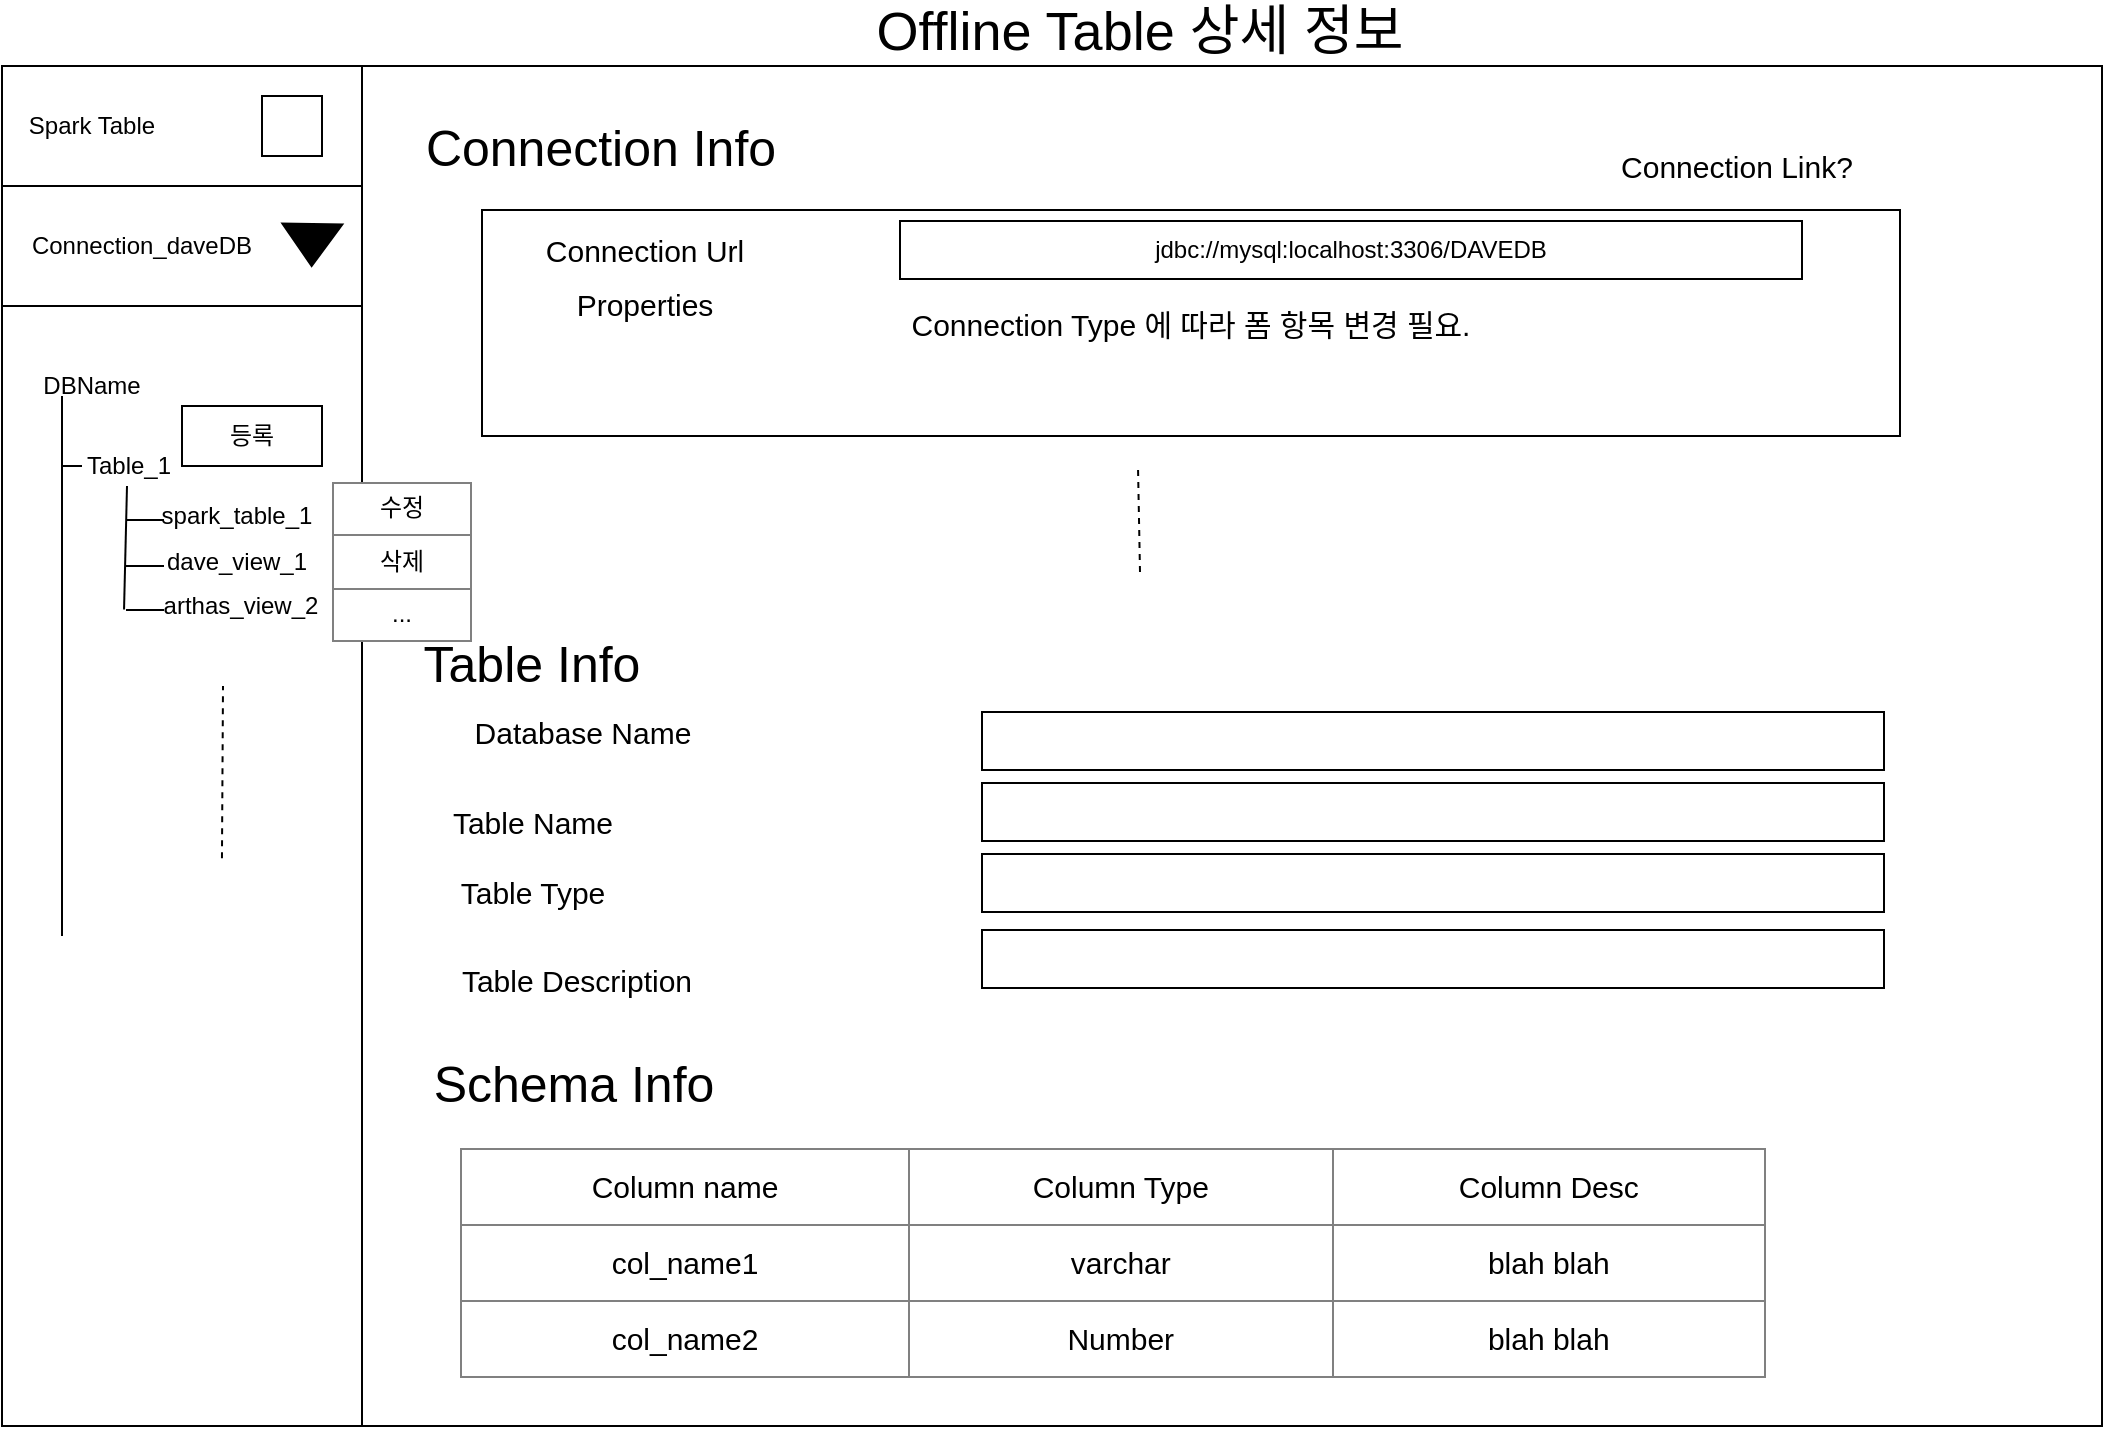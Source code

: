 <mxfile version="11.0.8" type="github"><diagram id="8DDDBTcL94-m3QVnN4Z4" name="페이지-1"><mxGraphModel dx="1422" dy="742" grid="1" gridSize="10" guides="1" tooltips="1" connect="1" arrows="1" fold="1" page="1" pageScale="1" pageWidth="1169" pageHeight="827" math="0" shadow="0"><root><mxCell id="0"/><mxCell id="1" parent="0"/><UserObject label="" link="https://drive.google.com/#folders/1lszEPkJlM2mrTCde3_p4sY2ve2mtJ71E" id="2NRtrsVxvBmNREOjDZMs-87"><mxCell style="group" parent="1" vertex="1" connectable="0"><mxGeometry x="61" y="30" width="1050" height="707" as="geometry"/></mxCell></UserObject><mxCell id="2NRtrsVxvBmNREOjDZMs-1" value="" style="rounded=0;whiteSpace=wrap;html=1;" parent="2NRtrsVxvBmNREOjDZMs-87" vertex="1"><mxGeometry y="147" width="180" height="560" as="geometry"/></mxCell><mxCell id="2NRtrsVxvBmNREOjDZMs-2" value="DBName" style="text;html=1;strokeColor=none;fillColor=none;align=center;verticalAlign=middle;whiteSpace=wrap;rounded=0;" parent="2NRtrsVxvBmNREOjDZMs-87" vertex="1"><mxGeometry x="10" y="177" width="70" height="20" as="geometry"/></mxCell><mxCell id="2NRtrsVxvBmNREOjDZMs-3" value="" style="rounded=0;whiteSpace=wrap;html=1;" parent="2NRtrsVxvBmNREOjDZMs-87" vertex="1"><mxGeometry y="87" width="180" height="60" as="geometry"/></mxCell><mxCell id="2NRtrsVxvBmNREOjDZMs-4" value="" style="verticalLabelPosition=bottom;verticalAlign=top;html=1;shape=mxgraph.basic.acute_triangle;dx=0.5;rotation=-179;fillColor=#000000;" parent="2NRtrsVxvBmNREOjDZMs-87" vertex="1"><mxGeometry x="140" y="106" width="30" height="21" as="geometry"/></mxCell><mxCell id="2NRtrsVxvBmNREOjDZMs-5" value="Connection_daveDB" style="text;html=1;strokeColor=none;fillColor=none;align=center;verticalAlign=middle;whiteSpace=wrap;rounded=0;" parent="2NRtrsVxvBmNREOjDZMs-87" vertex="1"><mxGeometry x="10" y="107" width="120" height="20" as="geometry"/></mxCell><mxCell id="2NRtrsVxvBmNREOjDZMs-9" value="" style="rounded=0;whiteSpace=wrap;html=1;" parent="2NRtrsVxvBmNREOjDZMs-87" vertex="1"><mxGeometry y="27" width="180" height="60" as="geometry"/></mxCell><mxCell id="2NRtrsVxvBmNREOjDZMs-10" value="Spark Table" style="text;html=1;strokeColor=none;fillColor=none;align=center;verticalAlign=middle;whiteSpace=wrap;rounded=0;" parent="2NRtrsVxvBmNREOjDZMs-87" vertex="1"><mxGeometry x="10" y="47" width="70" height="20" as="geometry"/></mxCell><mxCell id="2NRtrsVxvBmNREOjDZMs-11" value="" style="verticalLabelPosition=bottom;verticalAlign=top;html=1;shape=mxgraph.basic.rect;fillColor=#ffffff;fillColor2=none;strokeColor=#000000;strokeWidth=1;size=20;indent=5;" parent="2NRtrsVxvBmNREOjDZMs-87" vertex="1"><mxGeometry x="130" y="42" width="30" height="30" as="geometry"/></mxCell><mxCell id="2NRtrsVxvBmNREOjDZMs-13" value="" style="endArrow=none;html=1;" parent="2NRtrsVxvBmNREOjDZMs-87" edge="1"><mxGeometry width="50" height="50" relative="1" as="geometry"><mxPoint x="30" y="462" as="sourcePoint"/><mxPoint x="30" y="192" as="targetPoint"/></mxGeometry></mxCell><mxCell id="2NRtrsVxvBmNREOjDZMs-14" value="Table_1" style="text;html=1;strokeColor=none;fillColor=none;align=center;verticalAlign=middle;whiteSpace=wrap;rounded=0;" parent="2NRtrsVxvBmNREOjDZMs-87" vertex="1"><mxGeometry x="15.5" y="217" width="95" height="20" as="geometry"/></mxCell><mxCell id="2NRtrsVxvBmNREOjDZMs-15" value="" style="endArrow=none;html=1;" parent="2NRtrsVxvBmNREOjDZMs-87" edge="1"><mxGeometry width="50" height="50" relative="1" as="geometry"><mxPoint x="30" y="227" as="sourcePoint"/><mxPoint x="40" y="227" as="targetPoint"/></mxGeometry></mxCell><mxCell id="2NRtrsVxvBmNREOjDZMs-16" value="" style="endArrow=none;html=1;exitX=0.339;exitY=0.271;exitDx=0;exitDy=0;exitPerimeter=0;" parent="2NRtrsVxvBmNREOjDZMs-87" source="2NRtrsVxvBmNREOjDZMs-1" edge="1"><mxGeometry width="50" height="50" relative="1" as="geometry"><mxPoint x="62" y="254" as="sourcePoint"/><mxPoint x="62.5" y="237" as="targetPoint"/></mxGeometry></mxCell><mxCell id="2NRtrsVxvBmNREOjDZMs-17" value="" style="endArrow=none;html=1;" parent="2NRtrsVxvBmNREOjDZMs-87" edge="1"><mxGeometry width="50" height="50" relative="1" as="geometry"><mxPoint x="62" y="254" as="sourcePoint"/><mxPoint x="81" y="254" as="targetPoint"/></mxGeometry></mxCell><mxCell id="2NRtrsVxvBmNREOjDZMs-20" value="spark_table_1" style="text;html=1;strokeColor=none;fillColor=none;align=center;verticalAlign=middle;whiteSpace=wrap;rounded=0;" parent="2NRtrsVxvBmNREOjDZMs-87" vertex="1"><mxGeometry x="70" y="242" width="95" height="20" as="geometry"/></mxCell><mxCell id="2NRtrsVxvBmNREOjDZMs-21" value="" style="endArrow=none;html=1;" parent="2NRtrsVxvBmNREOjDZMs-87" edge="1"><mxGeometry width="50" height="50" relative="1" as="geometry"><mxPoint x="62.0" y="277" as="sourcePoint"/><mxPoint x="81" y="277" as="targetPoint"/></mxGeometry></mxCell><mxCell id="2NRtrsVxvBmNREOjDZMs-22" value="dave_view_1" style="text;html=1;strokeColor=none;fillColor=none;align=center;verticalAlign=middle;whiteSpace=wrap;rounded=0;" parent="2NRtrsVxvBmNREOjDZMs-87" vertex="1"><mxGeometry x="70" y="265" width="95" height="20" as="geometry"/></mxCell><mxCell id="2NRtrsVxvBmNREOjDZMs-25" value="" style="endArrow=none;html=1;" parent="2NRtrsVxvBmNREOjDZMs-87" edge="1"><mxGeometry width="50" height="50" relative="1" as="geometry"><mxPoint x="62.0" y="299" as="sourcePoint"/><mxPoint x="81" y="299" as="targetPoint"/></mxGeometry></mxCell><mxCell id="2NRtrsVxvBmNREOjDZMs-26" value="arthas_view_2" style="text;html=1;strokeColor=none;fillColor=none;align=center;verticalAlign=middle;whiteSpace=wrap;rounded=0;" parent="2NRtrsVxvBmNREOjDZMs-87" vertex="1"><mxGeometry x="72" y="287" width="95" height="20" as="geometry"/></mxCell><mxCell id="2NRtrsVxvBmNREOjDZMs-27" value="" style="endArrow=none;dashed=1;html=1;exitX=0.611;exitY=0.493;exitDx=0;exitDy=0;exitPerimeter=0;" parent="2NRtrsVxvBmNREOjDZMs-87" source="2NRtrsVxvBmNREOjDZMs-1" edge="1"><mxGeometry width="50" height="50" relative="1" as="geometry"><mxPoint x="60.5" y="387" as="sourcePoint"/><mxPoint x="110.5" y="337" as="targetPoint"/></mxGeometry></mxCell><mxCell id="2NRtrsVxvBmNREOjDZMs-34" value="등록" style="rounded=0;whiteSpace=wrap;html=1;fillColor=#FFFFFF;" parent="2NRtrsVxvBmNREOjDZMs-87" vertex="1"><mxGeometry x="90" y="197" width="70" height="30" as="geometry"/></mxCell><mxCell id="2NRtrsVxvBmNREOjDZMs-35" value="" style="rounded=0;whiteSpace=wrap;html=1;fillColor=#FFFFFF;" parent="2NRtrsVxvBmNREOjDZMs-87" vertex="1"><mxGeometry x="180" y="27" width="870" height="680" as="geometry"/></mxCell><mxCell id="2NRtrsVxvBmNREOjDZMs-33" value="&lt;table border=&quot;1&quot; width=&quot;100%&quot; cellpadding=&quot;4&quot; style=&quot;width: 100% ; height: 100% ; border-collapse: collapse&quot;&gt;&lt;tbody&gt;&lt;tr&gt;&lt;th align=&quot;center&quot;&gt;&lt;span style=&quot;font-weight: normal&quot;&gt;수정&lt;/span&gt;&lt;/th&gt;&lt;/tr&gt;&lt;tr&gt;&lt;td align=&quot;center&quot;&gt;삭제&lt;/td&gt;&lt;/tr&gt;&lt;tr&gt;&lt;td align=&quot;center&quot;&gt;...&lt;/td&gt;&lt;/tr&gt;&lt;/tbody&gt;&lt;/table&gt;" style="text;html=1;strokeColor=none;fillColor=#FFFFFF;overflow=fill;" parent="2NRtrsVxvBmNREOjDZMs-87" vertex="1"><mxGeometry x="165" y="235" width="70" height="80" as="geometry"/></mxCell><mxCell id="2NRtrsVxvBmNREOjDZMs-36" value="&lt;font style=&quot;font-size: 25px&quot;&gt;Table Info&lt;/font&gt;" style="text;html=1;strokeColor=none;fillColor=none;align=center;verticalAlign=middle;whiteSpace=wrap;rounded=0;" parent="2NRtrsVxvBmNREOjDZMs-87" vertex="1"><mxGeometry x="200" y="315" width="130" height="20" as="geometry"/></mxCell><mxCell id="2NRtrsVxvBmNREOjDZMs-37" value="&lt;font style=&quot;font-size: 25px&quot;&gt;Schema Info&lt;/font&gt;" style="text;html=1;strokeColor=none;fillColor=none;align=center;verticalAlign=middle;whiteSpace=wrap;rounded=0;" parent="2NRtrsVxvBmNREOjDZMs-87" vertex="1"><mxGeometry x="201" y="525" width="170" height="20" as="geometry"/></mxCell><mxCell id="2NRtrsVxvBmNREOjDZMs-38" value="Table Name" style="text;html=1;strokeColor=none;fillColor=none;align=center;verticalAlign=middle;whiteSpace=wrap;rounded=0;fontSize=15;" parent="2NRtrsVxvBmNREOjDZMs-87" vertex="1"><mxGeometry x="212.5" y="394.5" width="105" height="20" as="geometry"/></mxCell><mxCell id="2NRtrsVxvBmNREOjDZMs-39" value="Table Description" style="text;html=1;strokeColor=none;fillColor=none;align=center;verticalAlign=middle;whiteSpace=wrap;rounded=0;fontSize=15;" parent="2NRtrsVxvBmNREOjDZMs-87" vertex="1"><mxGeometry x="205" y="473.5" width="165" height="20" as="geometry"/></mxCell><mxCell id="2NRtrsVxvBmNREOjDZMs-40" value="Database Name" style="text;html=1;strokeColor=none;fillColor=none;align=center;verticalAlign=middle;whiteSpace=wrap;rounded=0;fontSize=15;" parent="2NRtrsVxvBmNREOjDZMs-87" vertex="1"><mxGeometry x="212.5" y="350" width="155" height="20" as="geometry"/></mxCell><mxCell id="2NRtrsVxvBmNREOjDZMs-41" value="Table Type" style="text;html=1;strokeColor=none;fillColor=none;align=center;verticalAlign=middle;whiteSpace=wrap;rounded=0;fontSize=15;" parent="2NRtrsVxvBmNREOjDZMs-87" vertex="1"><mxGeometry x="212.5" y="430" width="105" height="20" as="geometry"/></mxCell><mxCell id="2NRtrsVxvBmNREOjDZMs-42" value="" style="rounded=0;whiteSpace=wrap;html=1;fillColor=#FFFFFF;" parent="2NRtrsVxvBmNREOjDZMs-87" vertex="1"><mxGeometry x="490" y="350" width="451" height="29" as="geometry"/></mxCell><mxCell id="2NRtrsVxvBmNREOjDZMs-44" value="" style="rounded=0;whiteSpace=wrap;html=1;fillColor=#FFFFFF;" parent="2NRtrsVxvBmNREOjDZMs-87" vertex="1"><mxGeometry x="490" y="385.5" width="451" height="29" as="geometry"/></mxCell><mxCell id="2NRtrsVxvBmNREOjDZMs-45" value="" style="rounded=0;whiteSpace=wrap;html=1;fillColor=#FFFFFF;" parent="2NRtrsVxvBmNREOjDZMs-87" vertex="1"><mxGeometry x="490" y="421" width="451" height="29" as="geometry"/></mxCell><mxCell id="2NRtrsVxvBmNREOjDZMs-46" value="" style="rounded=0;whiteSpace=wrap;html=1;fillColor=#FFFFFF;" parent="2NRtrsVxvBmNREOjDZMs-87" vertex="1"><mxGeometry x="490" y="459" width="451" height="29" as="geometry"/></mxCell><mxCell id="2NRtrsVxvBmNREOjDZMs-49" value="&lt;table border=&quot;1&quot; width=&quot;100%&quot; style=&quot;width: 100% ; height: 100% ; border-collapse: collapse&quot;&gt;&lt;tbody&gt;&lt;tr&gt;&lt;td align=&quot;center&quot;&gt;Column name&lt;/td&gt;&lt;td align=&quot;center&quot;&gt;Column Type&lt;br&gt;&lt;/td&gt;&lt;td align=&quot;center&quot;&gt;Column Desc&lt;br&gt;&lt;/td&gt;&lt;/tr&gt;&lt;tr&gt;&lt;td align=&quot;center&quot;&gt;col_name1&lt;/td&gt;&lt;td align=&quot;center&quot;&gt;varchar&lt;/td&gt;&lt;td align=&quot;center&quot;&gt;blah blah&lt;/td&gt;&lt;/tr&gt;&lt;tr&gt;&lt;td align=&quot;center&quot;&gt;col_name2&lt;/td&gt;&lt;td align=&quot;center&quot;&gt;Number&lt;/td&gt;&lt;td align=&quot;center&quot;&gt;blah blah&lt;/td&gt;&lt;/tr&gt;&lt;/tbody&gt;&lt;/table&gt;" style="text;html=1;strokeColor=none;fillColor=none;overflow=fill;fontSize=15;" parent="2NRtrsVxvBmNREOjDZMs-87" vertex="1"><mxGeometry x="229" y="568" width="653" height="115" as="geometry"/></mxCell><mxCell id="2NRtrsVxvBmNREOjDZMs-50" value="&lt;font style=&quot;font-size: 25px&quot;&gt;Connection Info&lt;/font&gt;" style="text;html=1;strokeColor=none;fillColor=none;align=center;verticalAlign=middle;whiteSpace=wrap;rounded=0;" parent="2NRtrsVxvBmNREOjDZMs-87" vertex="1"><mxGeometry x="200" y="57" width="199" height="20" as="geometry"/></mxCell><mxCell id="2NRtrsVxvBmNREOjDZMs-58" value="Connection Type 에 따라 폼 항목 변경 필요." style="rounded=0;whiteSpace=wrap;html=1;fillColor=#FFFFFF;fontSize=15;" parent="2NRtrsVxvBmNREOjDZMs-87" vertex="1"><mxGeometry x="240" y="99" width="709" height="113" as="geometry"/></mxCell><mxCell id="2NRtrsVxvBmNREOjDZMs-59" value="Connection Url" style="text;html=1;strokeColor=none;fillColor=none;align=center;verticalAlign=middle;whiteSpace=wrap;rounded=0;fontSize=15;" parent="2NRtrsVxvBmNREOjDZMs-87" vertex="1"><mxGeometry x="244" y="109" width="155" height="20" as="geometry"/></mxCell><mxCell id="2NRtrsVxvBmNREOjDZMs-60" value="jdbc://mysql:localhost:3306/DAVEDB" style="rounded=0;whiteSpace=wrap;html=1;fillColor=#FFFFFF;" parent="2NRtrsVxvBmNREOjDZMs-87" vertex="1"><mxGeometry x="449" y="104.5" width="451" height="29" as="geometry"/></mxCell><mxCell id="2NRtrsVxvBmNREOjDZMs-61" value="" style="endArrow=none;dashed=1;html=1;fontSize=15;entryX=0.446;entryY=0.296;entryDx=0;entryDy=0;entryPerimeter=0;" parent="2NRtrsVxvBmNREOjDZMs-87" target="2NRtrsVxvBmNREOjDZMs-35" edge="1"><mxGeometry width="50" height="50" relative="1" as="geometry"><mxPoint x="569" y="280" as="sourcePoint"/><mxPoint x="619" y="230" as="targetPoint"/></mxGeometry></mxCell><mxCell id="2NRtrsVxvBmNREOjDZMs-62" value="Properties" style="text;html=1;strokeColor=none;fillColor=none;align=center;verticalAlign=middle;whiteSpace=wrap;rounded=0;fontSize=15;" parent="2NRtrsVxvBmNREOjDZMs-87" vertex="1"><mxGeometry x="244" y="135.5" width="155" height="20" as="geometry"/></mxCell><mxCell id="2NRtrsVxvBmNREOjDZMs-63" value="Connection Link?" style="text;html=1;strokeColor=none;fillColor=none;align=center;verticalAlign=middle;whiteSpace=wrap;rounded=0;fontSize=15;" parent="2NRtrsVxvBmNREOjDZMs-87" vertex="1"><mxGeometry x="794" y="67" width="147" height="20" as="geometry"/></mxCell><mxCell id="2NRtrsVxvBmNREOjDZMs-64" value="Offline Table 상세 정보" style="text;html=1;strokeColor=none;fillColor=none;align=center;verticalAlign=middle;whiteSpace=wrap;rounded=0;fontSize=27;" parent="2NRtrsVxvBmNREOjDZMs-87" vertex="1"><mxGeometry x="209" width="720" height="20" as="geometry"/></mxCell></root></mxGraphModel></diagram></mxfile>